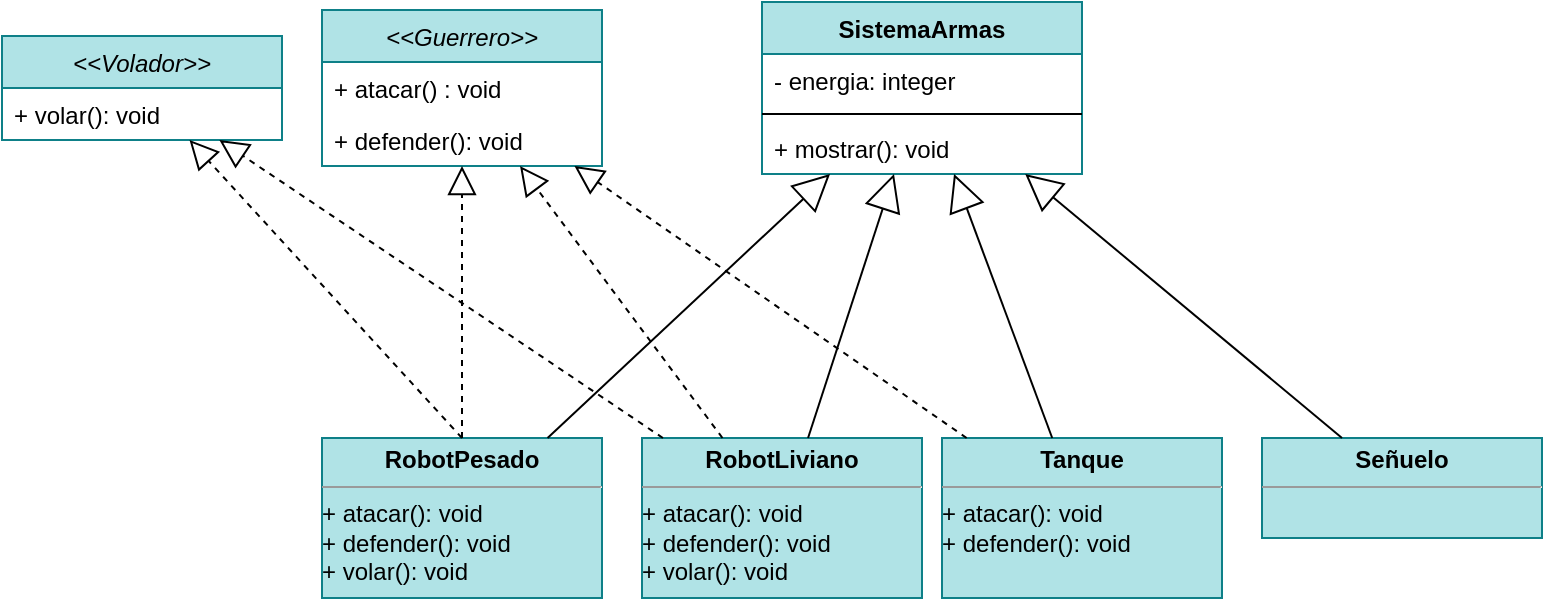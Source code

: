 <mxfile version="14.8.1" type="google"><diagram id="6vs5qjznl2tbXbJcRGQ_" name="Page-1"><mxGraphModel dx="1422" dy="762" grid="1" gridSize="10" guides="1" tooltips="1" connect="1" arrows="1" fold="1" page="1" pageScale="1" pageWidth="827" pageHeight="1169" math="0" shadow="0"><root><mxCell id="0"/><mxCell id="1" parent="0"/><mxCell id="daA1UtyYpSZKVIYsHaeE-12" value="SistemaArmas" style="swimlane;fontStyle=1;align=center;verticalAlign=top;childLayout=stackLayout;horizontal=1;startSize=26;horizontalStack=0;resizeParent=1;resizeParentMax=0;resizeLast=0;collapsible=1;marginBottom=0;fillColor=#b0e3e6;strokeColor=#0e8088;" vertex="1" parent="1"><mxGeometry x="380" y="242" width="160" height="86" as="geometry"/></mxCell><mxCell id="daA1UtyYpSZKVIYsHaeE-13" value="- energia: integer" style="text;strokeColor=none;fillColor=none;align=left;verticalAlign=top;spacingLeft=4;spacingRight=4;overflow=hidden;rotatable=0;points=[[0,0.5],[1,0.5]];portConstraint=eastwest;" vertex="1" parent="daA1UtyYpSZKVIYsHaeE-12"><mxGeometry y="26" width="160" height="26" as="geometry"/></mxCell><mxCell id="daA1UtyYpSZKVIYsHaeE-14" value="" style="line;strokeWidth=1;fillColor=none;align=left;verticalAlign=middle;spacingTop=-1;spacingLeft=3;spacingRight=3;rotatable=0;labelPosition=right;points=[];portConstraint=eastwest;" vertex="1" parent="daA1UtyYpSZKVIYsHaeE-12"><mxGeometry y="52" width="160" height="8" as="geometry"/></mxCell><mxCell id="daA1UtyYpSZKVIYsHaeE-15" value="+ mostrar(): void" style="text;strokeColor=none;fillColor=none;align=left;verticalAlign=top;spacingLeft=4;spacingRight=4;overflow=hidden;rotatable=0;points=[[0,0.5],[1,0.5]];portConstraint=eastwest;" vertex="1" parent="daA1UtyYpSZKVIYsHaeE-12"><mxGeometry y="60" width="160" height="26" as="geometry"/></mxCell><mxCell id="daA1UtyYpSZKVIYsHaeE-20" value="&lt;&lt;Volador&gt;&gt;" style="swimlane;fontStyle=2;childLayout=stackLayout;horizontal=1;startSize=26;fillColor=#b0e3e6;horizontalStack=0;resizeParent=1;resizeParentMax=0;resizeLast=0;collapsible=1;marginBottom=0;strokeColor=#0e8088;" vertex="1" parent="1"><mxGeometry y="259" width="140" height="52" as="geometry"/></mxCell><mxCell id="daA1UtyYpSZKVIYsHaeE-21" value="+ volar(): void" style="text;strokeColor=none;fillColor=none;align=left;verticalAlign=top;spacingLeft=4;spacingRight=4;overflow=hidden;rotatable=0;points=[[0,0.5],[1,0.5]];portConstraint=eastwest;" vertex="1" parent="daA1UtyYpSZKVIYsHaeE-20"><mxGeometry y="26" width="140" height="26" as="geometry"/></mxCell><mxCell id="daA1UtyYpSZKVIYsHaeE-25" value="&lt;&lt;Guerrero&gt;&gt;" style="swimlane;fontStyle=2;childLayout=stackLayout;horizontal=1;startSize=26;fillColor=#b0e3e6;horizontalStack=0;resizeParent=1;resizeParentMax=0;resizeLast=0;collapsible=1;marginBottom=0;strokeColor=#0e8088;" vertex="1" parent="1"><mxGeometry x="160" y="246" width="140" height="78" as="geometry"/></mxCell><mxCell id="daA1UtyYpSZKVIYsHaeE-26" value="+ atacar() : void" style="text;strokeColor=none;fillColor=none;align=left;verticalAlign=top;spacingLeft=4;spacingRight=4;overflow=hidden;rotatable=0;points=[[0,0.5],[1,0.5]];portConstraint=eastwest;" vertex="1" parent="daA1UtyYpSZKVIYsHaeE-25"><mxGeometry y="26" width="140" height="26" as="geometry"/></mxCell><mxCell id="daA1UtyYpSZKVIYsHaeE-28" value="+ defender(): void" style="text;strokeColor=none;fillColor=none;align=left;verticalAlign=top;spacingLeft=4;spacingRight=4;overflow=hidden;rotatable=0;points=[[0,0.5],[1,0.5]];portConstraint=eastwest;" vertex="1" parent="daA1UtyYpSZKVIYsHaeE-25"><mxGeometry y="52" width="140" height="26" as="geometry"/></mxCell><mxCell id="daA1UtyYpSZKVIYsHaeE-30" value="&lt;p style=&quot;margin: 0px ; margin-top: 4px ; text-align: center&quot;&gt;&lt;b&gt;RobotPesado&lt;/b&gt;&lt;/p&gt;&lt;hr size=&quot;1&quot;&gt;&lt;div style=&quot;height: 2px&quot;&gt;+ atacar(): void&lt;br&gt;+ defender(): void&lt;br&gt;+ volar(): void&lt;/div&gt;&lt;div style=&quot;height: 2px&quot;&gt;&lt;br&gt;&lt;/div&gt;" style="verticalAlign=top;align=left;overflow=fill;fontSize=12;fontFamily=Helvetica;html=1;fillColor=#b0e3e6;strokeColor=#0e8088;" vertex="1" parent="1"><mxGeometry x="160" y="460" width="140" height="80" as="geometry"/></mxCell><mxCell id="daA1UtyYpSZKVIYsHaeE-31" value="&lt;p style=&quot;margin: 0px ; margin-top: 4px ; text-align: center&quot;&gt;&lt;b&gt;RobotLiviano&lt;/b&gt;&lt;/p&gt;&lt;hr size=&quot;1&quot;&gt;&lt;div style=&quot;height: 2px&quot;&gt;+ atacar(): void&lt;br&gt;+ defender(): void&lt;br&gt;+ volar(): void&lt;/div&gt;" style="verticalAlign=top;align=left;overflow=fill;fontSize=12;fontFamily=Helvetica;html=1;fillColor=#b0e3e6;strokeColor=#0e8088;" vertex="1" parent="1"><mxGeometry x="320" y="460" width="140" height="80" as="geometry"/></mxCell><mxCell id="daA1UtyYpSZKVIYsHaeE-32" value="&lt;p style=&quot;margin: 0px ; margin-top: 4px ; text-align: center&quot;&gt;&lt;b&gt;Tanque&lt;/b&gt;&lt;/p&gt;&lt;hr size=&quot;1&quot;&gt;&lt;div style=&quot;height: 2px&quot;&gt;+ atacar(): void&lt;br&gt;+ defender(): void&lt;br&gt;&lt;/div&gt;" style="verticalAlign=top;align=left;overflow=fill;fontSize=12;fontFamily=Helvetica;html=1;fillColor=#b0e3e6;strokeColor=#0e8088;" vertex="1" parent="1"><mxGeometry x="470" y="460" width="140" height="80" as="geometry"/></mxCell><mxCell id="daA1UtyYpSZKVIYsHaeE-33" value="&lt;p style=&quot;margin: 0px ; margin-top: 4px ; text-align: center&quot;&gt;&lt;b&gt;Señuelo&lt;/b&gt;&lt;/p&gt;&lt;hr size=&quot;1&quot;&gt;&lt;div style=&quot;height: 2px&quot;&gt;&lt;br&gt;&lt;br&gt;&lt;/div&gt;" style="verticalAlign=top;align=left;overflow=fill;fontSize=12;fontFamily=Helvetica;html=1;fillColor=#b0e3e6;strokeColor=#0e8088;" vertex="1" parent="1"><mxGeometry x="630" y="460" width="140" height="50" as="geometry"/></mxCell><mxCell id="daA1UtyYpSZKVIYsHaeE-37" value="" style="endArrow=block;endSize=16;endFill=0;html=1;" edge="1" parent="1" source="daA1UtyYpSZKVIYsHaeE-30" target="daA1UtyYpSZKVIYsHaeE-12"><mxGeometry x="-1" y="-241" width="160" relative="1" as="geometry"><mxPoint x="330" y="390" as="sourcePoint"/><mxPoint x="490" y="390" as="targetPoint"/><mxPoint x="-240" y="-221" as="offset"/></mxGeometry></mxCell><mxCell id="daA1UtyYpSZKVIYsHaeE-38" value="" style="endArrow=block;endSize=16;endFill=0;html=1;" edge="1" parent="1" source="daA1UtyYpSZKVIYsHaeE-31" target="daA1UtyYpSZKVIYsHaeE-12"><mxGeometry x="-1" y="-241" width="160" relative="1" as="geometry"><mxPoint x="273.659" y="470" as="sourcePoint"/><mxPoint x="421.756" y="338" as="targetPoint"/><mxPoint x="-240" y="-221" as="offset"/></mxGeometry></mxCell><mxCell id="daA1UtyYpSZKVIYsHaeE-39" value="" style="endArrow=block;endSize=16;endFill=0;html=1;" edge="1" parent="1" source="daA1UtyYpSZKVIYsHaeE-32" target="daA1UtyYpSZKVIYsHaeE-12"><mxGeometry x="-1" y="-241" width="160" relative="1" as="geometry"><mxPoint x="283.659" y="480" as="sourcePoint"/><mxPoint x="431.756" y="348" as="targetPoint"/><mxPoint x="-240" y="-221" as="offset"/></mxGeometry></mxCell><mxCell id="daA1UtyYpSZKVIYsHaeE-40" value="" style="endArrow=block;endSize=16;endFill=0;html=1;" edge="1" parent="1" source="daA1UtyYpSZKVIYsHaeE-33" target="daA1UtyYpSZKVIYsHaeE-12"><mxGeometry x="-1" y="-241" width="160" relative="1" as="geometry"><mxPoint x="293.659" y="490" as="sourcePoint"/><mxPoint x="630" y="300" as="targetPoint"/><mxPoint x="-240" y="-221" as="offset"/></mxGeometry></mxCell><mxCell id="daA1UtyYpSZKVIYsHaeE-41" value="" style="endArrow=block;dashed=1;endFill=0;endSize=12;html=1;exitX=0.5;exitY=0;exitDx=0;exitDy=0;" edge="1" parent="1" source="daA1UtyYpSZKVIYsHaeE-30" target="daA1UtyYpSZKVIYsHaeE-20"><mxGeometry width="160" relative="1" as="geometry"><mxPoint x="330" y="390" as="sourcePoint"/><mxPoint x="490" y="390" as="targetPoint"/></mxGeometry></mxCell><mxCell id="daA1UtyYpSZKVIYsHaeE-42" value="" style="endArrow=block;dashed=1;endFill=0;endSize=12;html=1;" edge="1" parent="1" source="daA1UtyYpSZKVIYsHaeE-30" target="daA1UtyYpSZKVIYsHaeE-25"><mxGeometry width="160" relative="1" as="geometry"><mxPoint x="240" y="470" as="sourcePoint"/><mxPoint x="103.771" y="321" as="targetPoint"/></mxGeometry></mxCell><mxCell id="daA1UtyYpSZKVIYsHaeE-43" value="" style="endArrow=block;dashed=1;endFill=0;endSize=12;html=1;" edge="1" parent="1" source="daA1UtyYpSZKVIYsHaeE-31" target="daA1UtyYpSZKVIYsHaeE-20"><mxGeometry width="160" relative="1" as="geometry"><mxPoint x="240" y="470" as="sourcePoint"/><mxPoint x="240" y="334" as="targetPoint"/></mxGeometry></mxCell><mxCell id="daA1UtyYpSZKVIYsHaeE-44" value="" style="endArrow=block;dashed=1;endFill=0;endSize=12;html=1;" edge="1" parent="1" source="daA1UtyYpSZKVIYsHaeE-31" target="daA1UtyYpSZKVIYsHaeE-25"><mxGeometry width="160" relative="1" as="geometry"><mxPoint x="250" y="480" as="sourcePoint"/><mxPoint x="250" y="344" as="targetPoint"/></mxGeometry></mxCell><mxCell id="daA1UtyYpSZKVIYsHaeE-45" value="" style="endArrow=block;dashed=1;endFill=0;endSize=12;html=1;" edge="1" parent="1" source="daA1UtyYpSZKVIYsHaeE-32" target="daA1UtyYpSZKVIYsHaeE-25"><mxGeometry width="160" relative="1" as="geometry"><mxPoint x="260" y="490" as="sourcePoint"/><mxPoint x="260" y="354" as="targetPoint"/></mxGeometry></mxCell></root></mxGraphModel></diagram></mxfile>